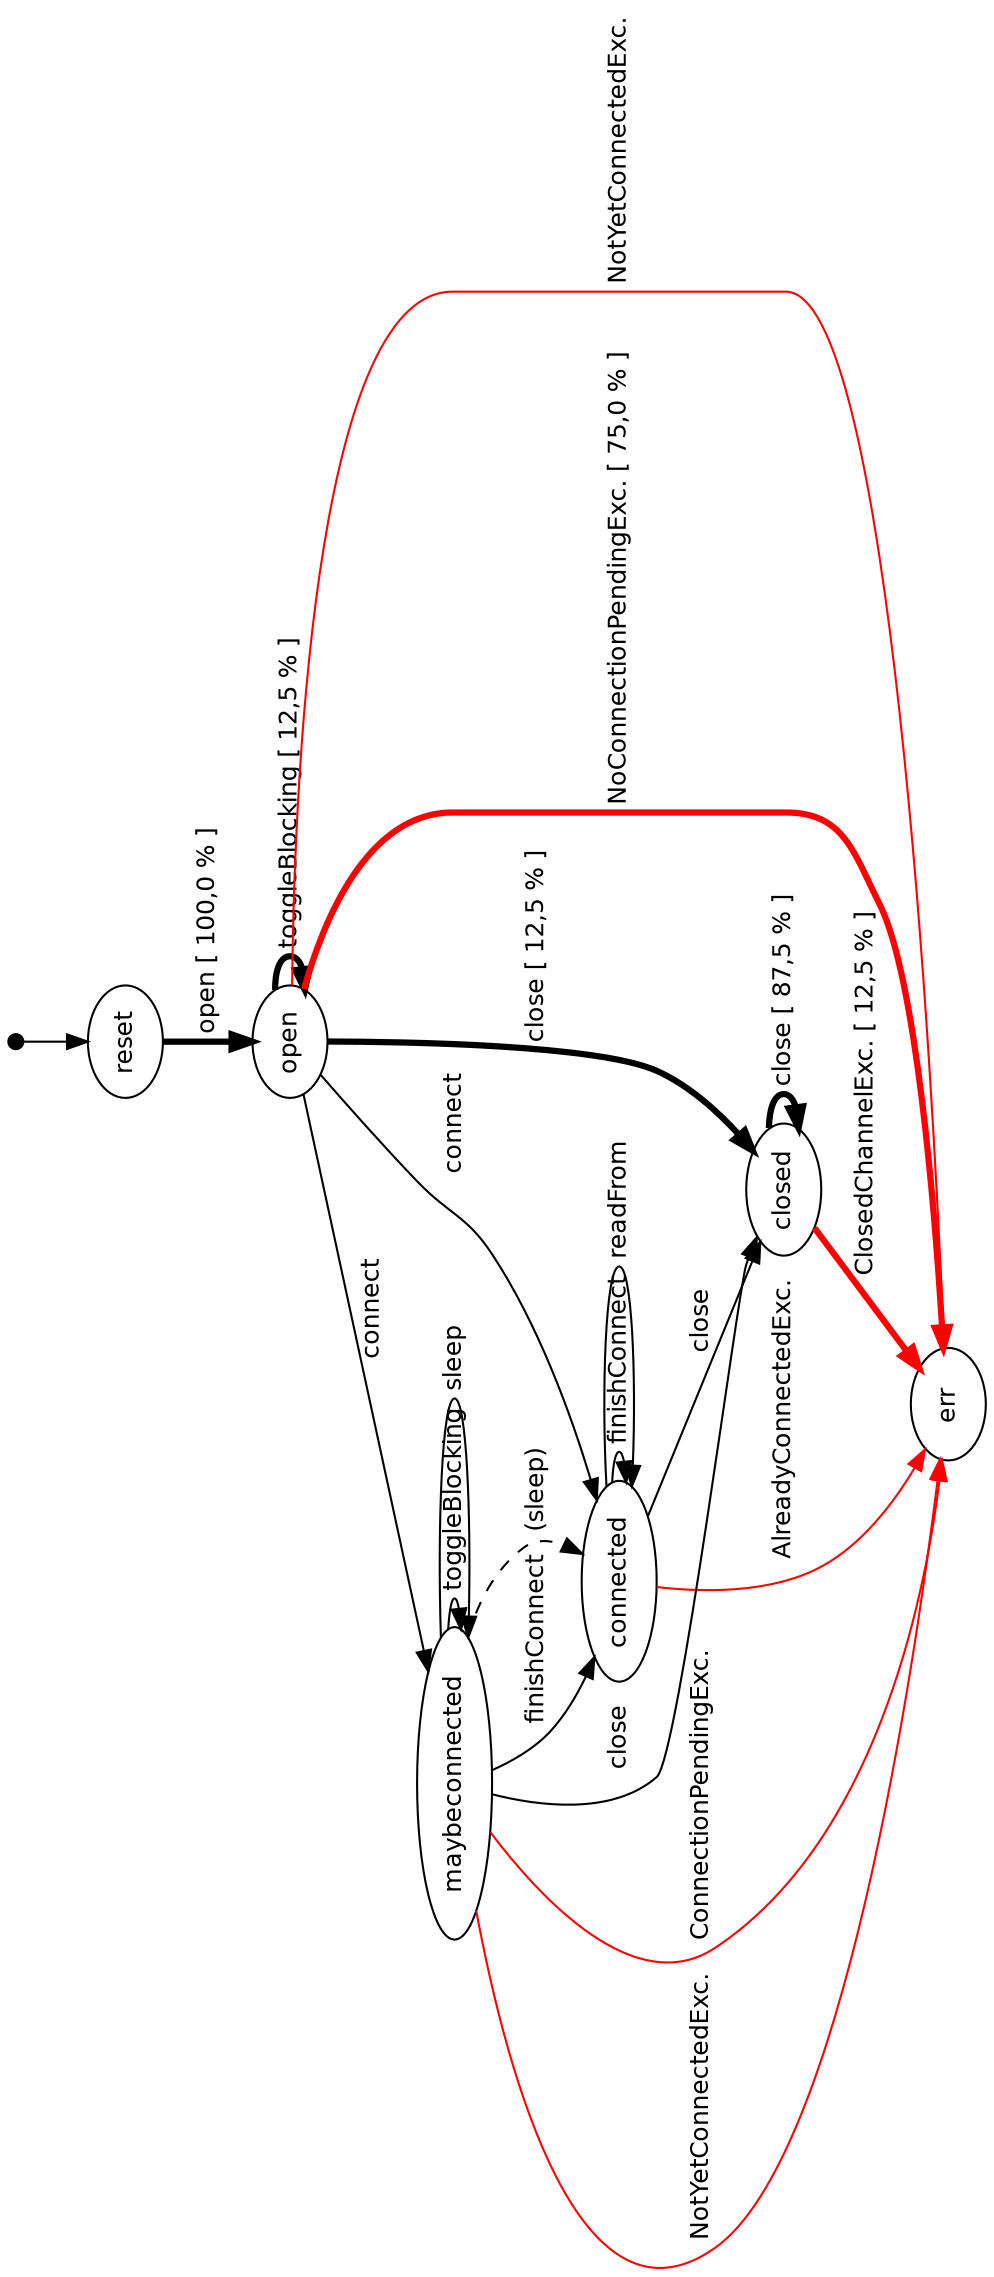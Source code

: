 digraph model {
  orientation = landscape;
  graph [ rankdir = "TB", ranksep="0.4", nodesep="0.2" ];
  node [ fontname = "Helvetica", fontsize="12.0", margin="0.07" ];
  edge [ fontname = "Helvetica", fontsize="12.0", margin="0.05" ];
  "" [ shape = "point", height="0.1" ];
  "" -> reset
  reset	-> open [ label = " open \[ 100,0 % \]" penwidth = "3.0" ];
  open	-> open [ label = " toggleBlocking \[ 12,5 % \]" penwidth = "3.0" ];
  open	-> connected [ label = " connect " ];
  open	-> maybeconnected [ label = " connect " ];
  maybeconnected	-> maybeconnected [ label = " toggleBlocking " ];
  maybeconnected	-> connected [ label = " finishConnect " ];
  maybeconnected	-> maybeconnected [ label = " sleep " ];
  maybeconnected	-> connected [ label = " (sleep) " style = "dashed" ];
  open	-> err [ label = " NoConnectionPendingExc. \[ 75,0 % \]" color = "red" penwidth = "3.0" ];
  maybeconnected	-> err [ label = " ConnectionPendingExc. " color = "red" ];
  connected	-> err [ label = " AlreadyConnectedExc. " color = "red" ];
  open	-> err [ label = " NotYetConnectedExc. " color = "red" ];
  maybeconnected	-> err [ label = " NotYetConnectedExc. " color = "red" ];
  connected	-> connected [ label = " finishConnect " ];
  connected	-> connected [ label = " readFrom " ];
  open	-> closed [ label = " close \[ 12,5 % \]" penwidth = "3.0" ];
  connected	-> closed [ label = " close " ];
  maybeconnected	-> closed [ label = " close " ];
  closed	-> closed [ label = " close \[ 87,5 % \]" penwidth = "3.0" ];
  closed	-> err [ label = " ClosedChannelExc. \[ 12,5 % \]" color = "red" penwidth = "3.0" ];
}
